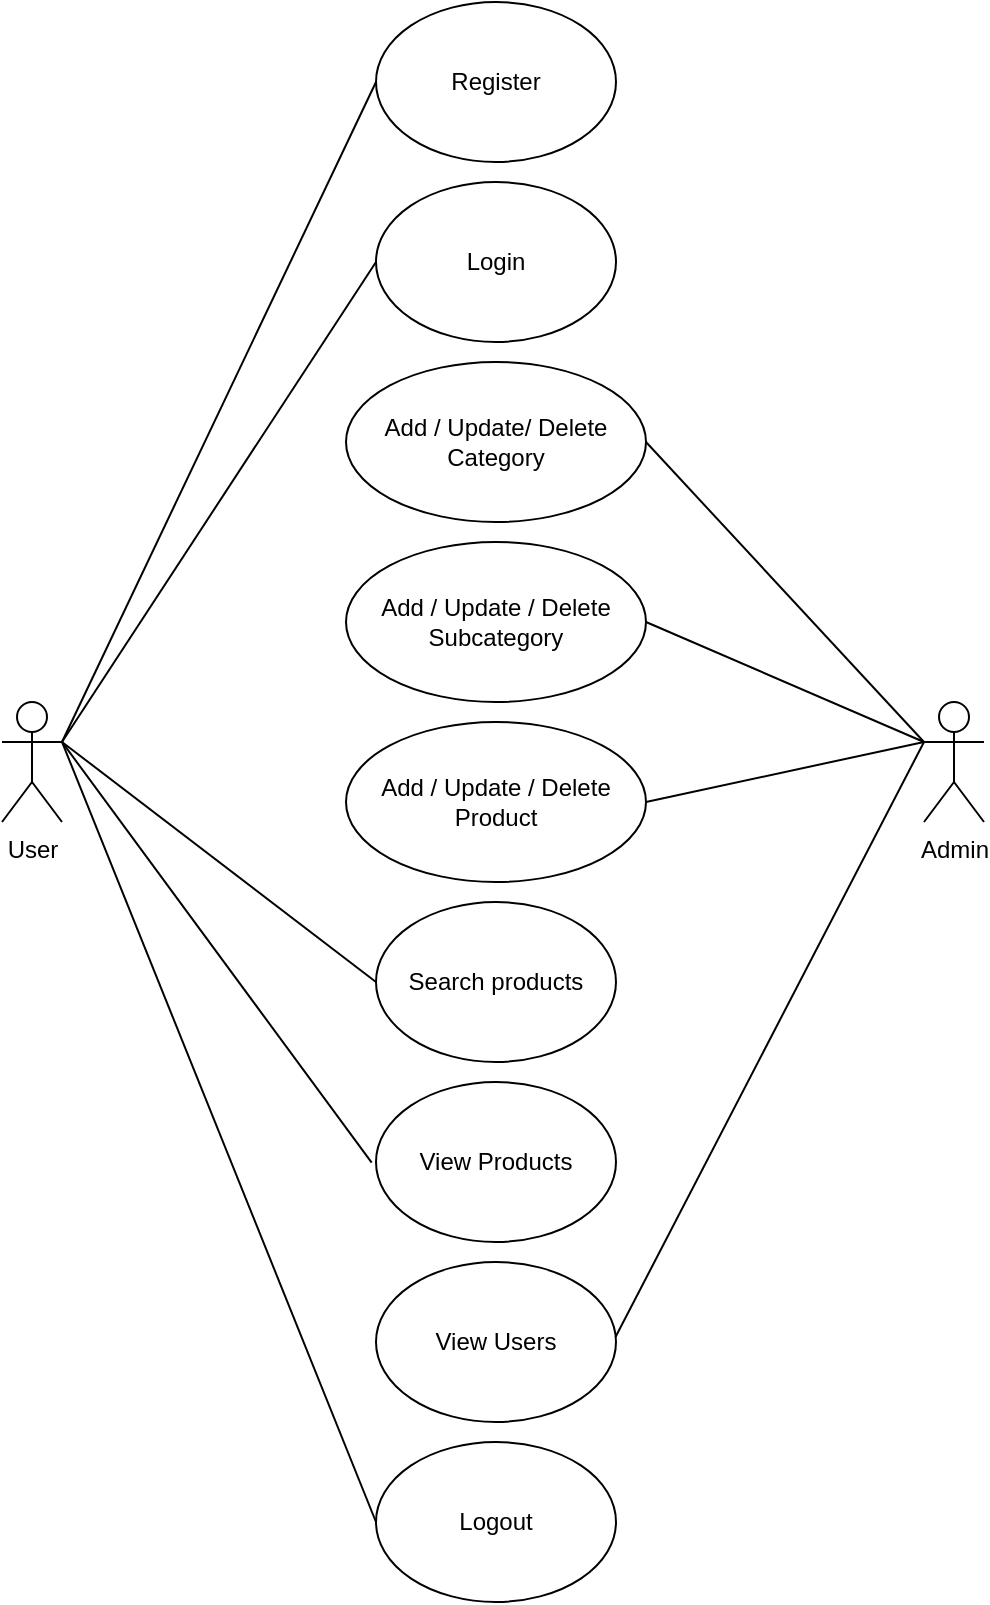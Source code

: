 <mxfile version="26.2.5">
  <diagram name="Page-1" id="FbGKx6eWu9knlTq-HqXQ">
    <mxGraphModel dx="1491" dy="1813" grid="1" gridSize="10" guides="1" tooltips="1" connect="1" arrows="1" fold="1" page="1" pageScale="1" pageWidth="1100" pageHeight="850" background="#ffffff" math="0" shadow="0">
      <root>
        <mxCell id="0" />
        <mxCell id="1" parent="0" />
        <mxCell id="Nl0Tw7YQ_8z09jcdJoS5-1" value="Add / Update/ Delete&lt;div&gt;Category&lt;/div&gt;" style="ellipse;whiteSpace=wrap;html=1;labelBackgroundColor=none;" vertex="1" parent="1">
          <mxGeometry x="410" y="80" width="150" height="80" as="geometry" />
        </mxCell>
        <mxCell id="Nl0Tw7YQ_8z09jcdJoS5-3" value="Add / Update / Delete&lt;div&gt;Subcategory&lt;/div&gt;" style="ellipse;whiteSpace=wrap;html=1;labelBackgroundColor=none;" vertex="1" parent="1">
          <mxGeometry x="410" y="170" width="150" height="80" as="geometry" />
        </mxCell>
        <mxCell id="Nl0Tw7YQ_8z09jcdJoS5-4" value="Add / Update / Delete&lt;div&gt;Product&lt;/div&gt;" style="ellipse;whiteSpace=wrap;html=1;labelBackgroundColor=none;" vertex="1" parent="1">
          <mxGeometry x="410" y="260" width="150" height="80" as="geometry" />
        </mxCell>
        <mxCell id="Nl0Tw7YQ_8z09jcdJoS5-5" value="View Products" style="ellipse;whiteSpace=wrap;html=1;labelBackgroundColor=none;" vertex="1" parent="1">
          <mxGeometry x="425" y="440" width="120" height="80" as="geometry" />
        </mxCell>
        <mxCell id="Nl0Tw7YQ_8z09jcdJoS5-6" value="Register" style="ellipse;whiteSpace=wrap;html=1;labelBackgroundColor=none;" vertex="1" parent="1">
          <mxGeometry x="425" y="-100" width="120" height="80" as="geometry" />
        </mxCell>
        <mxCell id="Nl0Tw7YQ_8z09jcdJoS5-7" value="Search products" style="ellipse;whiteSpace=wrap;html=1;labelBackgroundColor=none;" vertex="1" parent="1">
          <mxGeometry x="425" y="350" width="120" height="80" as="geometry" />
        </mxCell>
        <mxCell id="Nl0Tw7YQ_8z09jcdJoS5-8" value="View Users" style="ellipse;whiteSpace=wrap;html=1;labelBackgroundColor=none;" vertex="1" parent="1">
          <mxGeometry x="425" y="530" width="120" height="80" as="geometry" />
        </mxCell>
        <mxCell id="Nl0Tw7YQ_8z09jcdJoS5-9" value="Logout" style="ellipse;whiteSpace=wrap;html=1;labelBackgroundColor=none;" vertex="1" parent="1">
          <mxGeometry x="425" y="620" width="120" height="80" as="geometry" />
        </mxCell>
        <mxCell id="Nl0Tw7YQ_8z09jcdJoS5-10" value="Login" style="ellipse;whiteSpace=wrap;html=1;labelBackgroundColor=none;" vertex="1" parent="1">
          <mxGeometry x="425" y="-10" width="120" height="80" as="geometry" />
        </mxCell>
        <mxCell id="Nl0Tw7YQ_8z09jcdJoS5-12" value="User" style="shape=umlActor;verticalLabelPosition=bottom;verticalAlign=top;html=1;outlineConnect=0;labelBackgroundColor=none;" vertex="1" parent="1">
          <mxGeometry x="238" y="250" width="30" height="60" as="geometry" />
        </mxCell>
        <mxCell id="Nl0Tw7YQ_8z09jcdJoS5-13" value="Admin" style="shape=umlActor;verticalLabelPosition=bottom;verticalAlign=top;html=1;outlineConnect=0;labelBackgroundColor=none;" vertex="1" parent="1">
          <mxGeometry x="699" y="250" width="30" height="60" as="geometry" />
        </mxCell>
        <mxCell id="Nl0Tw7YQ_8z09jcdJoS5-14" value="" style="endArrow=none;html=1;rounded=0;entryX=0;entryY=0.5;entryDx=0;entryDy=0;exitX=1;exitY=0.333;exitDx=0;exitDy=0;exitPerimeter=0;" edge="1" parent="1" source="Nl0Tw7YQ_8z09jcdJoS5-12" target="Nl0Tw7YQ_8z09jcdJoS5-6">
          <mxGeometry width="50" height="50" relative="1" as="geometry">
            <mxPoint x="270" y="270" as="sourcePoint" />
            <mxPoint x="520" y="220" as="targetPoint" />
          </mxGeometry>
        </mxCell>
        <mxCell id="Nl0Tw7YQ_8z09jcdJoS5-15" value="" style="endArrow=none;html=1;rounded=0;entryX=0;entryY=0.5;entryDx=0;entryDy=0;exitX=1;exitY=0.333;exitDx=0;exitDy=0;exitPerimeter=0;" edge="1" parent="1" source="Nl0Tw7YQ_8z09jcdJoS5-12" target="Nl0Tw7YQ_8z09jcdJoS5-10">
          <mxGeometry width="50" height="50" relative="1" as="geometry">
            <mxPoint x="278" y="280" as="sourcePoint" />
            <mxPoint x="435" y="-50" as="targetPoint" />
          </mxGeometry>
        </mxCell>
        <mxCell id="Nl0Tw7YQ_8z09jcdJoS5-16" value="" style="endArrow=none;html=1;rounded=0;entryX=0;entryY=0.5;entryDx=0;entryDy=0;exitX=1;exitY=0.333;exitDx=0;exitDy=0;exitPerimeter=0;" edge="1" parent="1" source="Nl0Tw7YQ_8z09jcdJoS5-12" target="Nl0Tw7YQ_8z09jcdJoS5-7">
          <mxGeometry width="50" height="50" relative="1" as="geometry">
            <mxPoint x="278" y="280" as="sourcePoint" />
            <mxPoint x="435" y="40" as="targetPoint" />
          </mxGeometry>
        </mxCell>
        <mxCell id="Nl0Tw7YQ_8z09jcdJoS5-17" value="" style="endArrow=none;html=1;rounded=0;entryX=-0.018;entryY=0.504;entryDx=0;entryDy=0;exitX=1;exitY=0.333;exitDx=0;exitDy=0;exitPerimeter=0;entryPerimeter=0;" edge="1" parent="1" source="Nl0Tw7YQ_8z09jcdJoS5-12" target="Nl0Tw7YQ_8z09jcdJoS5-5">
          <mxGeometry width="50" height="50" relative="1" as="geometry">
            <mxPoint x="278" y="280" as="sourcePoint" />
            <mxPoint x="435" y="400" as="targetPoint" />
          </mxGeometry>
        </mxCell>
        <mxCell id="Nl0Tw7YQ_8z09jcdJoS5-19" value="" style="endArrow=none;html=1;rounded=0;entryX=0;entryY=0.5;entryDx=0;entryDy=0;exitX=1;exitY=0.333;exitDx=0;exitDy=0;exitPerimeter=0;" edge="1" parent="1" source="Nl0Tw7YQ_8z09jcdJoS5-12" target="Nl0Tw7YQ_8z09jcdJoS5-9">
          <mxGeometry width="50" height="50" relative="1" as="geometry">
            <mxPoint x="278" y="280" as="sourcePoint" />
            <mxPoint x="433" y="490" as="targetPoint" />
          </mxGeometry>
        </mxCell>
        <mxCell id="Nl0Tw7YQ_8z09jcdJoS5-20" value="" style="endArrow=none;html=1;rounded=0;entryX=1;entryY=0.5;entryDx=0;entryDy=0;exitX=0;exitY=0.333;exitDx=0;exitDy=0;exitPerimeter=0;" edge="1" parent="1" source="Nl0Tw7YQ_8z09jcdJoS5-13" target="Nl0Tw7YQ_8z09jcdJoS5-1">
          <mxGeometry width="50" height="50" relative="1" as="geometry">
            <mxPoint x="278" y="280" as="sourcePoint" />
            <mxPoint x="435" y="-50" as="targetPoint" />
          </mxGeometry>
        </mxCell>
        <mxCell id="Nl0Tw7YQ_8z09jcdJoS5-21" value="" style="endArrow=none;html=1;rounded=0;entryX=1;entryY=0.5;entryDx=0;entryDy=0;exitX=0;exitY=0.333;exitDx=0;exitDy=0;exitPerimeter=0;" edge="1" parent="1" source="Nl0Tw7YQ_8z09jcdJoS5-13" target="Nl0Tw7YQ_8z09jcdJoS5-3">
          <mxGeometry width="50" height="50" relative="1" as="geometry">
            <mxPoint x="709" y="280" as="sourcePoint" />
            <mxPoint x="570" y="130" as="targetPoint" />
          </mxGeometry>
        </mxCell>
        <mxCell id="Nl0Tw7YQ_8z09jcdJoS5-23" value="" style="endArrow=none;html=1;rounded=0;entryX=1;entryY=0.5;entryDx=0;entryDy=0;exitX=0;exitY=0.333;exitDx=0;exitDy=0;exitPerimeter=0;" edge="1" parent="1" source="Nl0Tw7YQ_8z09jcdJoS5-13" target="Nl0Tw7YQ_8z09jcdJoS5-4">
          <mxGeometry width="50" height="50" relative="1" as="geometry">
            <mxPoint x="709" y="280" as="sourcePoint" />
            <mxPoint x="570" y="220" as="targetPoint" />
          </mxGeometry>
        </mxCell>
        <mxCell id="Nl0Tw7YQ_8z09jcdJoS5-24" value="" style="endArrow=none;html=1;rounded=0;entryX=0.998;entryY=0.469;entryDx=0;entryDy=0;exitX=0;exitY=0.333;exitDx=0;exitDy=0;exitPerimeter=0;entryPerimeter=0;" edge="1" parent="1" source="Nl0Tw7YQ_8z09jcdJoS5-13" target="Nl0Tw7YQ_8z09jcdJoS5-8">
          <mxGeometry width="50" height="50" relative="1" as="geometry">
            <mxPoint x="709" y="280" as="sourcePoint" />
            <mxPoint x="570" y="310" as="targetPoint" />
          </mxGeometry>
        </mxCell>
      </root>
    </mxGraphModel>
  </diagram>
</mxfile>
